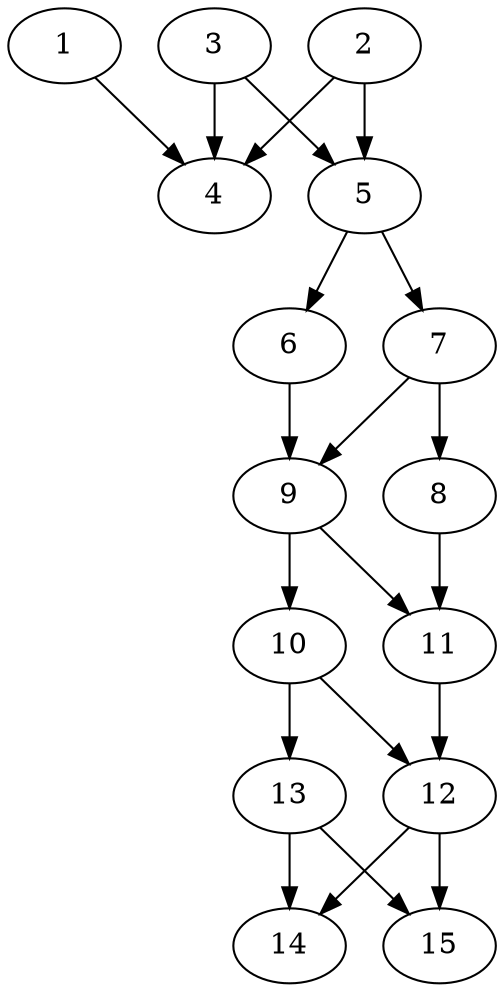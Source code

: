 // DAG automatically generated by daggen at Thu Oct  3 13:59:26 2019
// ./daggen --dot -n 15 --ccr 0.3 --fat 0.5 --regular 0.9 --density 0.9 --mindata 5242880 --maxdata 52428800 
digraph G {
  1 [size="39724373", alpha="0.03", expect_size="11917312"] 
  1 -> 4 [size ="11917312"]
  2 [size="160058027", alpha="0.00", expect_size="48017408"] 
  2 -> 4 [size ="48017408"]
  2 -> 5 [size ="48017408"]
  3 [size="100635307", alpha="0.05", expect_size="30190592"] 
  3 -> 4 [size ="30190592"]
  3 -> 5 [size ="30190592"]
  4 [size="50868907", alpha="0.10", expect_size="15260672"] 
  5 [size="81575253", alpha="0.08", expect_size="24472576"] 
  5 -> 6 [size ="24472576"]
  5 -> 7 [size ="24472576"]
  6 [size="17530880", alpha="0.17", expect_size="5259264"] 
  6 -> 9 [size ="5259264"]
  7 [size="40451413", alpha="0.09", expect_size="12135424"] 
  7 -> 8 [size ="12135424"]
  7 -> 9 [size ="12135424"]
  8 [size="127416320", alpha="0.13", expect_size="38224896"] 
  8 -> 11 [size ="38224896"]
  9 [size="100293973", alpha="0.17", expect_size="30088192"] 
  9 -> 10 [size ="30088192"]
  9 -> 11 [size ="30088192"]
  10 [size="124139520", alpha="0.06", expect_size="37241856"] 
  10 -> 12 [size ="37241856"]
  10 -> 13 [size ="37241856"]
  11 [size="95330987", alpha="0.07", expect_size="28599296"] 
  11 -> 12 [size ="28599296"]
  12 [size="117053440", alpha="0.18", expect_size="35116032"] 
  12 -> 14 [size ="35116032"]
  12 -> 15 [size ="35116032"]
  13 [size="117541547", alpha="0.09", expect_size="35262464"] 
  13 -> 14 [size ="35262464"]
  13 -> 15 [size ="35262464"]
  14 [size="159849813", alpha="0.06", expect_size="47954944"] 
  15 [size="79076693", alpha="0.10", expect_size="23723008"] 
}
